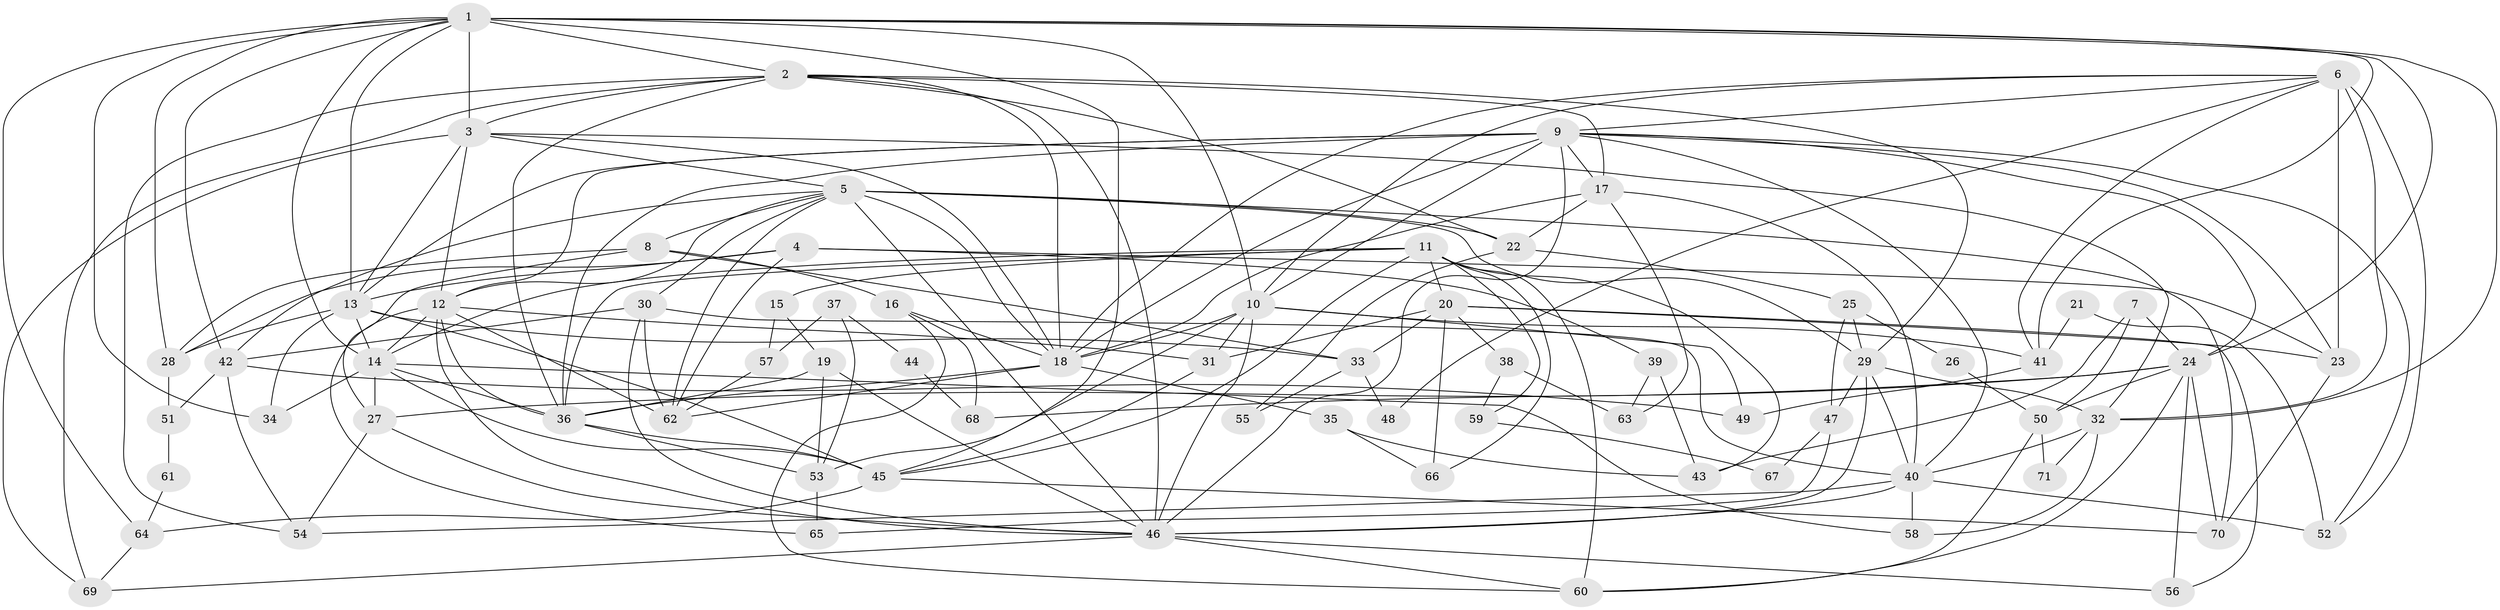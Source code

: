 // original degree distribution, {4: 0.323943661971831, 6: 0.06338028169014084, 5: 0.19014084507042253, 3: 0.2887323943661972, 7: 0.02112676056338028, 8: 0.014084507042253521, 2: 0.09154929577464789, 9: 0.007042253521126761}
// Generated by graph-tools (version 1.1) at 2025/35/03/09/25 02:35:58]
// undirected, 71 vertices, 188 edges
graph export_dot {
graph [start="1"]
  node [color=gray90,style=filled];
  1;
  2;
  3;
  4;
  5;
  6;
  7;
  8;
  9;
  10;
  11;
  12;
  13;
  14;
  15;
  16;
  17;
  18;
  19;
  20;
  21;
  22;
  23;
  24;
  25;
  26;
  27;
  28;
  29;
  30;
  31;
  32;
  33;
  34;
  35;
  36;
  37;
  38;
  39;
  40;
  41;
  42;
  43;
  44;
  45;
  46;
  47;
  48;
  49;
  50;
  51;
  52;
  53;
  54;
  55;
  56;
  57;
  58;
  59;
  60;
  61;
  62;
  63;
  64;
  65;
  66;
  67;
  68;
  69;
  70;
  71;
  1 -- 2 [weight=1.0];
  1 -- 3 [weight=5.0];
  1 -- 10 [weight=1.0];
  1 -- 13 [weight=1.0];
  1 -- 14 [weight=1.0];
  1 -- 24 [weight=1.0];
  1 -- 28 [weight=1.0];
  1 -- 32 [weight=1.0];
  1 -- 34 [weight=1.0];
  1 -- 41 [weight=1.0];
  1 -- 42 [weight=1.0];
  1 -- 45 [weight=1.0];
  1 -- 64 [weight=1.0];
  2 -- 3 [weight=2.0];
  2 -- 17 [weight=2.0];
  2 -- 18 [weight=1.0];
  2 -- 22 [weight=2.0];
  2 -- 29 [weight=1.0];
  2 -- 36 [weight=2.0];
  2 -- 46 [weight=1.0];
  2 -- 54 [weight=1.0];
  2 -- 69 [weight=1.0];
  3 -- 5 [weight=1.0];
  3 -- 12 [weight=1.0];
  3 -- 13 [weight=1.0];
  3 -- 18 [weight=1.0];
  3 -- 32 [weight=1.0];
  3 -- 69 [weight=1.0];
  4 -- 13 [weight=1.0];
  4 -- 23 [weight=1.0];
  4 -- 28 [weight=1.0];
  4 -- 39 [weight=1.0];
  4 -- 62 [weight=1.0];
  5 -- 8 [weight=1.0];
  5 -- 12 [weight=1.0];
  5 -- 18 [weight=1.0];
  5 -- 22 [weight=1.0];
  5 -- 29 [weight=2.0];
  5 -- 30 [weight=1.0];
  5 -- 42 [weight=1.0];
  5 -- 46 [weight=1.0];
  5 -- 62 [weight=1.0];
  5 -- 70 [weight=1.0];
  6 -- 9 [weight=1.0];
  6 -- 10 [weight=1.0];
  6 -- 18 [weight=1.0];
  6 -- 23 [weight=4.0];
  6 -- 32 [weight=2.0];
  6 -- 41 [weight=1.0];
  6 -- 48 [weight=1.0];
  6 -- 52 [weight=1.0];
  7 -- 24 [weight=1.0];
  7 -- 43 [weight=1.0];
  7 -- 50 [weight=1.0];
  8 -- 16 [weight=1.0];
  8 -- 27 [weight=1.0];
  8 -- 28 [weight=1.0];
  8 -- 33 [weight=1.0];
  9 -- 10 [weight=1.0];
  9 -- 12 [weight=1.0];
  9 -- 13 [weight=1.0];
  9 -- 17 [weight=1.0];
  9 -- 18 [weight=1.0];
  9 -- 23 [weight=1.0];
  9 -- 24 [weight=1.0];
  9 -- 36 [weight=1.0];
  9 -- 40 [weight=2.0];
  9 -- 46 [weight=1.0];
  9 -- 52 [weight=1.0];
  10 -- 18 [weight=1.0];
  10 -- 31 [weight=1.0];
  10 -- 41 [weight=1.0];
  10 -- 46 [weight=2.0];
  10 -- 49 [weight=1.0];
  10 -- 53 [weight=1.0];
  11 -- 14 [weight=1.0];
  11 -- 15 [weight=1.0];
  11 -- 20 [weight=2.0];
  11 -- 36 [weight=2.0];
  11 -- 43 [weight=1.0];
  11 -- 45 [weight=1.0];
  11 -- 59 [weight=1.0];
  11 -- 60 [weight=1.0];
  11 -- 66 [weight=1.0];
  12 -- 14 [weight=2.0];
  12 -- 31 [weight=1.0];
  12 -- 36 [weight=2.0];
  12 -- 46 [weight=1.0];
  12 -- 62 [weight=1.0];
  12 -- 65 [weight=1.0];
  13 -- 14 [weight=1.0];
  13 -- 28 [weight=2.0];
  13 -- 33 [weight=1.0];
  13 -- 34 [weight=1.0];
  13 -- 45 [weight=1.0];
  14 -- 27 [weight=1.0];
  14 -- 34 [weight=1.0];
  14 -- 36 [weight=1.0];
  14 -- 45 [weight=1.0];
  14 -- 58 [weight=1.0];
  15 -- 19 [weight=1.0];
  15 -- 57 [weight=1.0];
  16 -- 18 [weight=1.0];
  16 -- 60 [weight=1.0];
  16 -- 68 [weight=1.0];
  17 -- 18 [weight=1.0];
  17 -- 22 [weight=1.0];
  17 -- 40 [weight=1.0];
  17 -- 63 [weight=1.0];
  18 -- 35 [weight=1.0];
  18 -- 36 [weight=1.0];
  18 -- 62 [weight=1.0];
  19 -- 36 [weight=1.0];
  19 -- 46 [weight=1.0];
  19 -- 53 [weight=1.0];
  20 -- 23 [weight=1.0];
  20 -- 31 [weight=1.0];
  20 -- 33 [weight=1.0];
  20 -- 38 [weight=1.0];
  20 -- 56 [weight=1.0];
  20 -- 66 [weight=1.0];
  21 -- 41 [weight=1.0];
  21 -- 52 [weight=1.0];
  22 -- 25 [weight=1.0];
  22 -- 55 [weight=1.0];
  23 -- 70 [weight=1.0];
  24 -- 27 [weight=1.0];
  24 -- 50 [weight=1.0];
  24 -- 56 [weight=1.0];
  24 -- 60 [weight=1.0];
  24 -- 68 [weight=1.0];
  24 -- 70 [weight=1.0];
  25 -- 26 [weight=1.0];
  25 -- 29 [weight=1.0];
  25 -- 47 [weight=1.0];
  26 -- 50 [weight=1.0];
  27 -- 46 [weight=1.0];
  27 -- 54 [weight=1.0];
  28 -- 51 [weight=1.0];
  29 -- 32 [weight=1.0];
  29 -- 40 [weight=1.0];
  29 -- 46 [weight=1.0];
  29 -- 47 [weight=1.0];
  30 -- 40 [weight=5.0];
  30 -- 42 [weight=1.0];
  30 -- 46 [weight=1.0];
  30 -- 62 [weight=1.0];
  31 -- 45 [weight=2.0];
  32 -- 40 [weight=1.0];
  32 -- 58 [weight=1.0];
  32 -- 71 [weight=1.0];
  33 -- 48 [weight=1.0];
  33 -- 55 [weight=1.0];
  35 -- 43 [weight=1.0];
  35 -- 66 [weight=1.0];
  36 -- 45 [weight=2.0];
  36 -- 53 [weight=1.0];
  37 -- 44 [weight=1.0];
  37 -- 53 [weight=1.0];
  37 -- 57 [weight=1.0];
  38 -- 59 [weight=1.0];
  38 -- 63 [weight=1.0];
  39 -- 43 [weight=1.0];
  39 -- 63 [weight=1.0];
  40 -- 46 [weight=1.0];
  40 -- 52 [weight=2.0];
  40 -- 54 [weight=2.0];
  40 -- 58 [weight=1.0];
  41 -- 49 [weight=1.0];
  42 -- 49 [weight=1.0];
  42 -- 51 [weight=1.0];
  42 -- 54 [weight=1.0];
  44 -- 68 [weight=1.0];
  45 -- 64 [weight=1.0];
  45 -- 70 [weight=1.0];
  46 -- 56 [weight=1.0];
  46 -- 60 [weight=1.0];
  46 -- 69 [weight=1.0];
  47 -- 65 [weight=1.0];
  47 -- 67 [weight=1.0];
  50 -- 60 [weight=1.0];
  50 -- 71 [weight=1.0];
  51 -- 61 [weight=1.0];
  53 -- 65 [weight=1.0];
  57 -- 62 [weight=1.0];
  59 -- 67 [weight=1.0];
  61 -- 64 [weight=1.0];
  64 -- 69 [weight=1.0];
}

